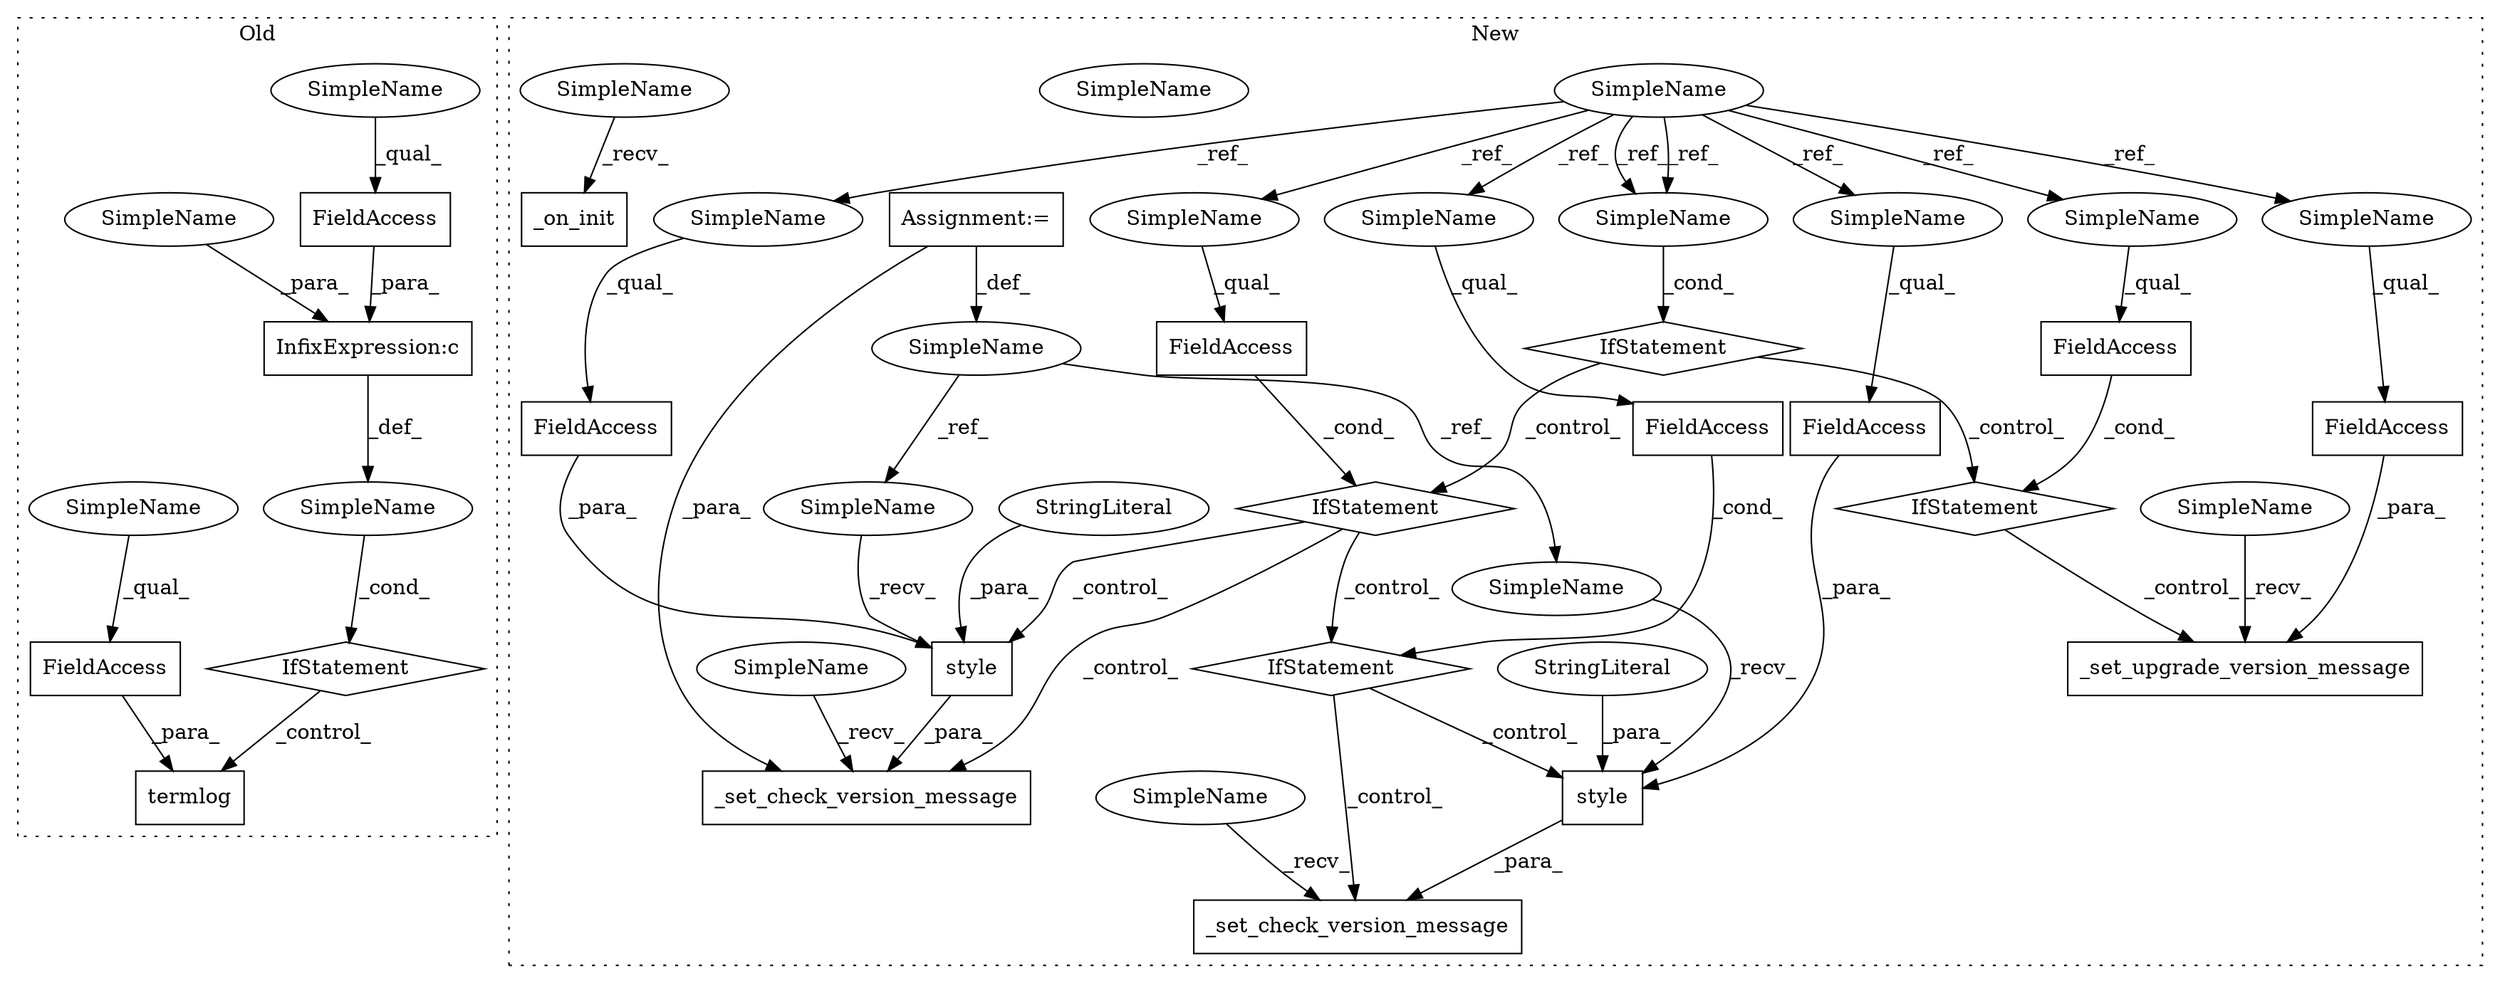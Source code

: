 digraph G {
subgraph cluster0 {
1 [label="termlog" a="32" s="11531,11550" l="8,1" shape="box"];
3 [label="InfixExpression:c" a="27" s="11498" l="4" shape="box"];
11 [label="SimpleName" a="42" s="" l="" shape="ellipse"];
12 [label="IfStatement" a="25" s="11491,11513" l="4,2" shape="diamond"];
15 [label="FieldAccess" a="22" s="11539" l="11" shape="box"];
17 [label="FieldAccess" a="22" s="11502" l="11" shape="box"];
42 [label="SimpleName" a="42" s="11502" l="3" shape="ellipse"];
43 [label="SimpleName" a="42" s="11495" l="3" shape="ellipse"];
44 [label="SimpleName" a="42" s="11539" l="3" shape="ellipse"];
label = "Old";
style="dotted";
}
subgraph cluster1 {
2 [label="_on_init" a="32" s="11946" l="10" shape="box"];
4 [label="_set_check_version_message" a="32" s="11853,11915" l="27,1" shape="box"];
5 [label="SimpleName" a="42" s="11498" l="3" shape="ellipse"];
6 [label="style" a="32" s="11757,11787" l="6,1" shape="box"];
7 [label="SimpleName" a="42" s="9730" l="5" shape="ellipse"];
8 [label="style" a="32" s="11886,11914" l="6,1" shape="box"];
9 [label="FieldAccess" a="22" s="11578" l="19" shape="box"];
10 [label="FieldAccess" a="22" s="11892" l="16" shape="box"];
13 [label="FieldAccess" a="22" s="11644" l="19" shape="box"];
14 [label="FieldAccess" a="22" s="11763" l="18" shape="box"];
16 [label="FieldAccess" a="22" s="11819" l="16" shape="box"];
18 [label="FieldAccess" a="22" s="11688" l="18" shape="box"];
19 [label="_set_check_version_message" a="32" s="11724,11788" l="27,1" shape="box"];
20 [label="IfStatement" a="25" s="11555,11562" l="4,2" shape="diamond"];
21 [label="SimpleName" a="42" s="11559" l="3" shape="ellipse"];
22 [label="IfStatement" a="25" s="11574,11597" l="4,2" shape="diamond"];
23 [label="Assignment:=" a="7" s="9730" l="5" shape="box"];
24 [label="IfStatement" a="25" s="11815,11835" l="4,2" shape="diamond"];
25 [label="StringLiteral" a="45" s="11909" l="5" shape="ellipse"];
26 [label="IfStatement" a="25" s="11684,11706" l="4,2" shape="diamond"];
27 [label="StringLiteral" a="45" s="11782" l="5" shape="ellipse"];
28 [label="_set_upgrade_version_message" a="32" s="11615,11663" l="29,1" shape="box"];
29 [label="SimpleName" a="42" s="11819" l="3" shape="ellipse"];
30 [label="SimpleName" a="42" s="11578" l="3" shape="ellipse"];
31 [label="SimpleName" a="42" s="11892" l="3" shape="ellipse"];
32 [label="SimpleName" a="42" s="11559" l="3" shape="ellipse"];
33 [label="SimpleName" a="42" s="11688" l="3" shape="ellipse"];
34 [label="SimpleName" a="42" s="11644" l="3" shape="ellipse"];
35 [label="SimpleName" a="42" s="11763" l="3" shape="ellipse"];
36 [label="SimpleName" a="42" s="11880" l="5" shape="ellipse"];
37 [label="SimpleName" a="42" s="11751" l="5" shape="ellipse"];
38 [label="SimpleName" a="42" s="11942" l="3" shape="ellipse"];
39 [label="SimpleName" a="42" s="11849" l="3" shape="ellipse"];
40 [label="SimpleName" a="42" s="11611" l="3" shape="ellipse"];
41 [label="SimpleName" a="42" s="11720" l="3" shape="ellipse"];
label = "New";
style="dotted";
}
3 -> 11 [label="_def_"];
5 -> 33 [label="_ref_"];
5 -> 31 [label="_ref_"];
5 -> 30 [label="_ref_"];
5 -> 34 [label="_ref_"];
5 -> 32 [label="_ref_"];
5 -> 29 [label="_ref_"];
5 -> 35 [label="_ref_"];
5 -> 32 [label="_ref_"];
6 -> 19 [label="_para_"];
7 -> 36 [label="_ref_"];
7 -> 37 [label="_ref_"];
8 -> 4 [label="_para_"];
9 -> 22 [label="_cond_"];
10 -> 8 [label="_para_"];
11 -> 12 [label="_cond_"];
12 -> 1 [label="_control_"];
13 -> 28 [label="_para_"];
14 -> 6 [label="_para_"];
15 -> 1 [label="_para_"];
16 -> 24 [label="_cond_"];
17 -> 3 [label="_para_"];
18 -> 26 [label="_cond_"];
20 -> 22 [label="_control_"];
20 -> 26 [label="_control_"];
22 -> 28 [label="_control_"];
23 -> 19 [label="_para_"];
23 -> 7 [label="_def_"];
24 -> 4 [label="_control_"];
24 -> 8 [label="_control_"];
25 -> 8 [label="_para_"];
26 -> 24 [label="_control_"];
26 -> 6 [label="_control_"];
26 -> 19 [label="_control_"];
27 -> 6 [label="_para_"];
29 -> 16 [label="_qual_"];
30 -> 9 [label="_qual_"];
31 -> 10 [label="_qual_"];
32 -> 20 [label="_cond_"];
33 -> 18 [label="_qual_"];
34 -> 13 [label="_qual_"];
35 -> 14 [label="_qual_"];
36 -> 8 [label="_recv_"];
37 -> 6 [label="_recv_"];
38 -> 2 [label="_recv_"];
39 -> 4 [label="_recv_"];
40 -> 28 [label="_recv_"];
41 -> 19 [label="_recv_"];
42 -> 17 [label="_qual_"];
43 -> 3 [label="_para_"];
44 -> 15 [label="_qual_"];
}